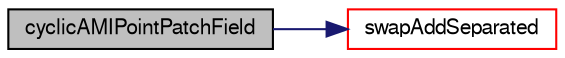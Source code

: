 digraph "cyclicAMIPointPatchField"
{
  bgcolor="transparent";
  edge [fontname="FreeSans",fontsize="10",labelfontname="FreeSans",labelfontsize="10"];
  node [fontname="FreeSans",fontsize="10",shape=record];
  rankdir="LR";
  Node104 [label="cyclicAMIPointPatchField",height=0.2,width=0.4,color="black", fillcolor="grey75", style="filled", fontcolor="black"];
  Node104 -> Node105 [color="midnightblue",fontsize="10",style="solid",fontname="FreeSans"];
  Node105 [label="swapAddSeparated",height=0.2,width=0.4,color="red",URL="$a24942.html#a3aae157a027e0aa964e285d768f7ec86",tooltip="Complete swap of patch point values and add to local values. "];
}

